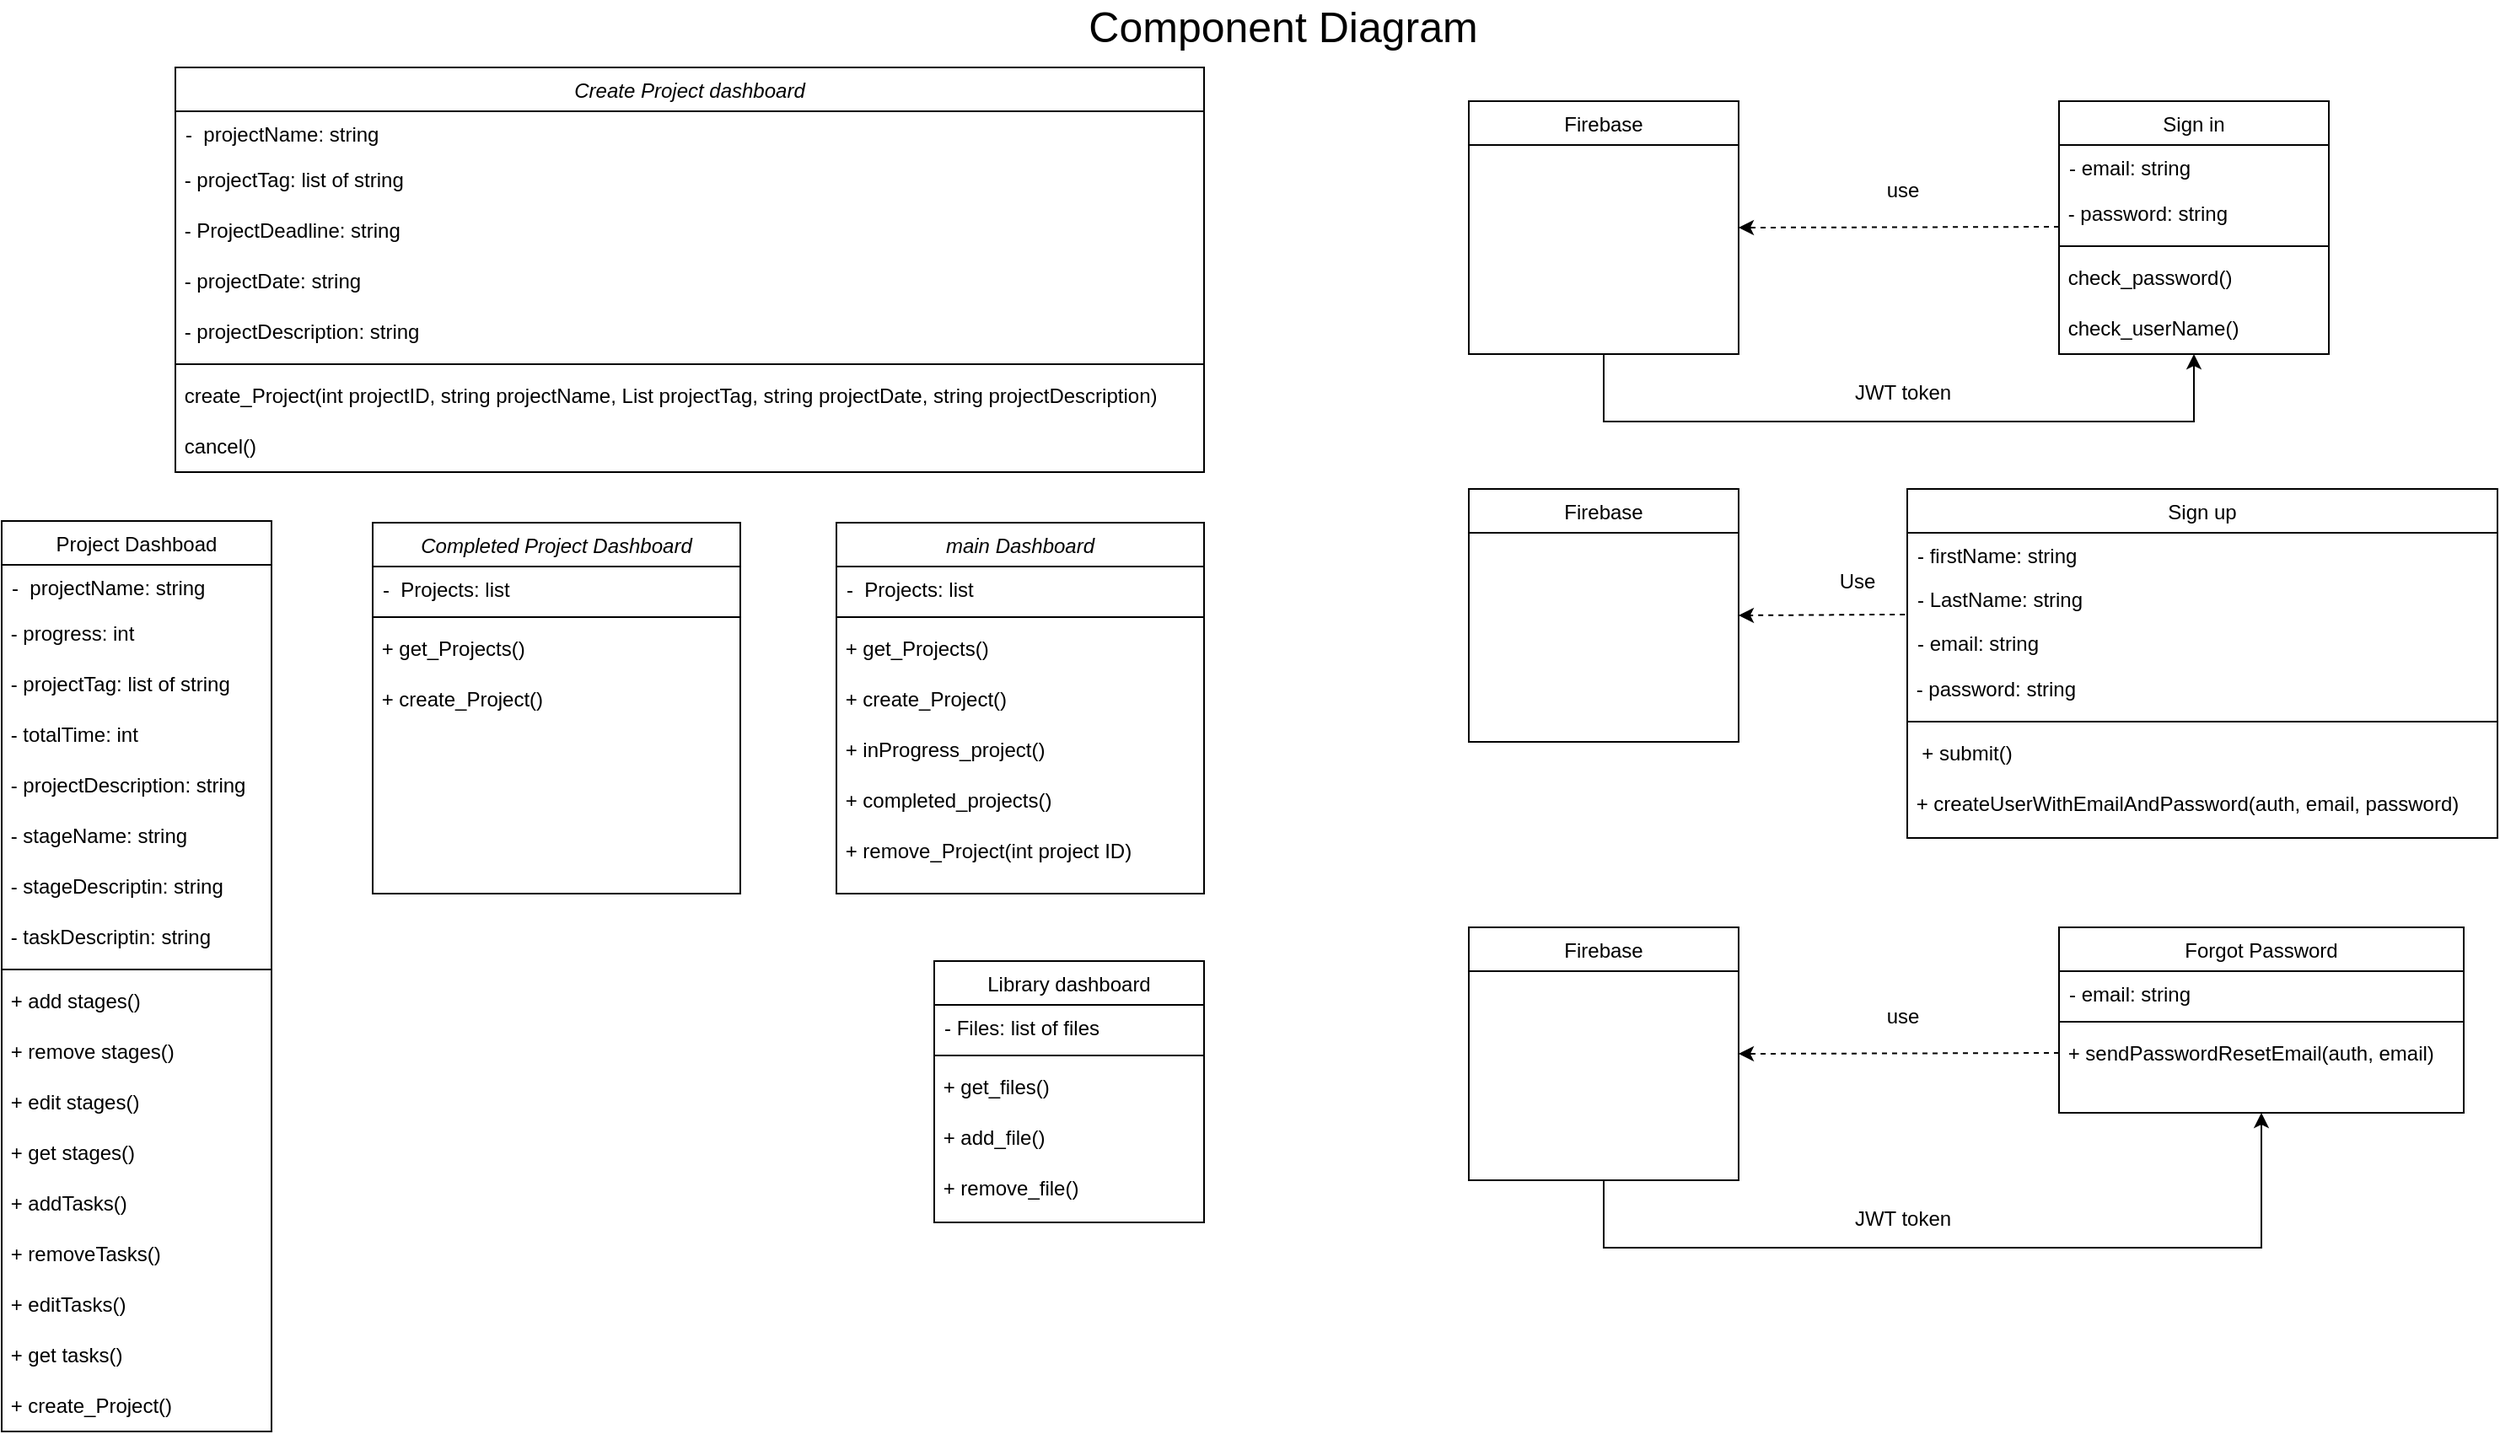 <mxfile version="23.1.5" type="google">
  <diagram id="C5RBs43oDa-KdzZeNtuy" name="Page-1">
    <mxGraphModel grid="1" page="1" gridSize="10" guides="1" tooltips="1" connect="1" arrows="1" fold="1" pageScale="1" pageWidth="827" pageHeight="1169" math="0" shadow="0">
      <root>
        <mxCell id="WIyWlLk6GJQsqaUBKTNV-0" />
        <mxCell id="WIyWlLk6GJQsqaUBKTNV-1" parent="WIyWlLk6GJQsqaUBKTNV-0" />
        <mxCell id="zkfFHV4jXpPFQw0GAbJ--0" value="main Dashboard " style="swimlane;fontStyle=2;align=center;verticalAlign=top;childLayout=stackLayout;horizontal=1;startSize=26;horizontalStack=0;resizeParent=1;resizeLast=0;collapsible=1;marginBottom=0;rounded=0;shadow=0;strokeWidth=1;" vertex="1" parent="WIyWlLk6GJQsqaUBKTNV-1">
          <mxGeometry x="-1045" y="310" width="218" height="220" as="geometry">
            <mxRectangle x="230" y="140" width="160" height="26" as="alternateBounds" />
          </mxGeometry>
        </mxCell>
        <mxCell id="zkfFHV4jXpPFQw0GAbJ--3" value="-  Projects: list" style="text;align=left;verticalAlign=top;spacingLeft=4;spacingRight=4;overflow=hidden;rotatable=0;points=[[0,0.5],[1,0.5]];portConstraint=eastwest;rounded=0;shadow=0;html=0;" vertex="1" parent="zkfFHV4jXpPFQw0GAbJ--0">
          <mxGeometry y="26" width="218" height="26" as="geometry" />
        </mxCell>
        <mxCell id="zkfFHV4jXpPFQw0GAbJ--4" value="" style="line;html=1;strokeWidth=1;align=left;verticalAlign=middle;spacingTop=-1;spacingLeft=3;spacingRight=3;rotatable=0;labelPosition=right;points=[];portConstraint=eastwest;" vertex="1" parent="zkfFHV4jXpPFQw0GAbJ--0">
          <mxGeometry y="52" width="218" height="8" as="geometry" />
        </mxCell>
        <mxCell id="jSiAcVPpjRtL4z8NfgZH-14" value="&amp;nbsp;+ get_Projects()" style="text;html=1;align=left;verticalAlign=middle;whiteSpace=wrap;rounded=0;" vertex="1" parent="zkfFHV4jXpPFQw0GAbJ--0">
          <mxGeometry y="60" width="218" height="30" as="geometry" />
        </mxCell>
        <mxCell id="9e0AxAzKwE3C_x6bAhKF-7" value="&amp;nbsp;+ create_Project()" style="text;html=1;align=left;verticalAlign=middle;resizable=0;points=[];autosize=1;strokeColor=none;fillColor=none;" vertex="1" parent="zkfFHV4jXpPFQw0GAbJ--0">
          <mxGeometry y="90" width="218" height="30" as="geometry" />
        </mxCell>
        <mxCell id="Bea5tj7tOfxYovVr_kef-93" value="&amp;nbsp;+ inProgress_project()" style="text;html=1;align=left;verticalAlign=middle;whiteSpace=wrap;rounded=0;" vertex="1" parent="zkfFHV4jXpPFQw0GAbJ--0">
          <mxGeometry y="120" width="218" height="30" as="geometry" />
        </mxCell>
        <mxCell id="Bea5tj7tOfxYovVr_kef-92" value="&amp;nbsp;+ completed_projects()" style="text;html=1;align=left;verticalAlign=middle;resizable=0;points=[];autosize=1;strokeColor=none;fillColor=none;" vertex="1" parent="zkfFHV4jXpPFQw0GAbJ--0">
          <mxGeometry y="150" width="218" height="30" as="geometry" />
        </mxCell>
        <mxCell id="9e0AxAzKwE3C_x6bAhKF-8" value="&amp;nbsp;+ remove_Project(int project ID)" style="text;html=1;align=left;verticalAlign=middle;resizable=0;points=[];autosize=1;strokeColor=none;fillColor=none;" vertex="1" parent="zkfFHV4jXpPFQw0GAbJ--0">
          <mxGeometry y="180" width="218" height="30" as="geometry" />
        </mxCell>
        <mxCell id="zkfFHV4jXpPFQw0GAbJ--13" value="Library dashboard" style="swimlane;fontStyle=0;align=center;verticalAlign=top;childLayout=stackLayout;horizontal=1;startSize=26;horizontalStack=0;resizeParent=1;resizeLast=0;collapsible=1;marginBottom=0;rounded=0;shadow=0;strokeWidth=1;" vertex="1" parent="WIyWlLk6GJQsqaUBKTNV-1">
          <mxGeometry x="-987" y="570" width="160" height="155" as="geometry">
            <mxRectangle x="340" y="380" width="170" height="26" as="alternateBounds" />
          </mxGeometry>
        </mxCell>
        <mxCell id="zkfFHV4jXpPFQw0GAbJ--14" value="- Files: list of files" style="text;align=left;verticalAlign=top;spacingLeft=4;spacingRight=4;overflow=hidden;rotatable=0;points=[[0,0.5],[1,0.5]];portConstraint=eastwest;" vertex="1" parent="zkfFHV4jXpPFQw0GAbJ--13">
          <mxGeometry y="26" width="160" height="26" as="geometry" />
        </mxCell>
        <mxCell id="zkfFHV4jXpPFQw0GAbJ--15" value="" style="line;html=1;strokeWidth=1;align=left;verticalAlign=middle;spacingTop=-1;spacingLeft=3;spacingRight=3;rotatable=0;labelPosition=right;points=[];portConstraint=eastwest;" vertex="1" parent="zkfFHV4jXpPFQw0GAbJ--13">
          <mxGeometry y="52" width="160" height="8" as="geometry" />
        </mxCell>
        <mxCell id="9e0AxAzKwE3C_x6bAhKF-4" value="&amp;nbsp;+ get_files()" style="text;html=1;align=left;verticalAlign=middle;resizable=0;points=[];autosize=1;strokeColor=none;fillColor=none;" vertex="1" parent="zkfFHV4jXpPFQw0GAbJ--13">
          <mxGeometry y="60" width="160" height="30" as="geometry" />
        </mxCell>
        <mxCell id="9e0AxAzKwE3C_x6bAhKF-5" value="&amp;nbsp;+ add_file()" style="text;html=1;align=left;verticalAlign=middle;resizable=0;points=[];autosize=1;strokeColor=none;fillColor=none;" vertex="1" parent="zkfFHV4jXpPFQw0GAbJ--13">
          <mxGeometry y="90" width="160" height="30" as="geometry" />
        </mxCell>
        <mxCell id="9e0AxAzKwE3C_x6bAhKF-6" value="&amp;nbsp;+ remove_file()" style="text;html=1;align=left;verticalAlign=middle;resizable=0;points=[];autosize=1;strokeColor=none;fillColor=none;" vertex="1" parent="zkfFHV4jXpPFQw0GAbJ--13">
          <mxGeometry y="120" width="160" height="30" as="geometry" />
        </mxCell>
        <mxCell id="zkfFHV4jXpPFQw0GAbJ--17" value="Project Dashboad" style="swimlane;fontStyle=0;align=center;verticalAlign=top;childLayout=stackLayout;horizontal=1;startSize=26;horizontalStack=0;resizeParent=1;resizeLast=0;collapsible=1;marginBottom=0;rounded=0;shadow=0;strokeWidth=1;" vertex="1" parent="WIyWlLk6GJQsqaUBKTNV-1">
          <mxGeometry x="-1540" y="309" width="160" height="540" as="geometry">
            <mxRectangle x="550" y="140" width="160" height="26" as="alternateBounds" />
          </mxGeometry>
        </mxCell>
        <mxCell id="Bea5tj7tOfxYovVr_kef-68" value="-  projectName: string" style="text;align=left;verticalAlign=top;spacingLeft=4;spacingRight=4;overflow=hidden;rotatable=0;points=[[0,0.5],[1,0.5]];portConstraint=eastwest;rounded=0;shadow=0;html=0;" vertex="1" parent="zkfFHV4jXpPFQw0GAbJ--17">
          <mxGeometry y="26" width="160" height="26" as="geometry" />
        </mxCell>
        <mxCell id="Bea5tj7tOfxYovVr_kef-72" value="&lt;div align=&quot;left&quot;&gt;&amp;nbsp;- progress: int&lt;br&gt;&lt;/div&gt;" style="text;html=1;align=left;verticalAlign=middle;whiteSpace=wrap;rounded=0;" vertex="1" parent="zkfFHV4jXpPFQw0GAbJ--17">
          <mxGeometry y="52" width="160" height="30" as="geometry" />
        </mxCell>
        <mxCell id="Bea5tj7tOfxYovVr_kef-69" value="&amp;nbsp;- projectTag: list of string" style="text;html=1;align=left;verticalAlign=middle;whiteSpace=wrap;rounded=0;" vertex="1" parent="zkfFHV4jXpPFQw0GAbJ--17">
          <mxGeometry y="82" width="160" height="30" as="geometry" />
        </mxCell>
        <mxCell id="Bea5tj7tOfxYovVr_kef-70" value="&lt;div align=&quot;left&quot;&gt;&amp;nbsp;- totalTime: int&lt;br&gt;&lt;/div&gt;" style="text;html=1;align=left;verticalAlign=middle;whiteSpace=wrap;rounded=0;" vertex="1" parent="zkfFHV4jXpPFQw0GAbJ--17">
          <mxGeometry y="112" width="160" height="30" as="geometry" />
        </mxCell>
        <mxCell id="Bea5tj7tOfxYovVr_kef-71" value="&lt;div&gt;&amp;nbsp;- projectDescription: string&lt;/div&gt;" style="text;html=1;align=left;verticalAlign=middle;whiteSpace=wrap;rounded=0;" vertex="1" parent="zkfFHV4jXpPFQw0GAbJ--17">
          <mxGeometry y="142" width="160" height="30" as="geometry" />
        </mxCell>
        <mxCell id="22wnnSuayJuD72fRcdp5-4" value="&lt;div align=&quot;left&quot;&gt;&amp;nbsp;- stageName: string&lt;/div&gt;" style="text;html=1;align=left;verticalAlign=middle;whiteSpace=wrap;rounded=0;" vertex="1" parent="zkfFHV4jXpPFQw0GAbJ--17">
          <mxGeometry y="172" width="160" height="30" as="geometry" />
        </mxCell>
        <mxCell id="22wnnSuayJuD72fRcdp5-5" value="&lt;div align=&quot;left&quot;&gt;&amp;nbsp;- stageDescriptin: string&lt;/div&gt;" style="text;html=1;align=left;verticalAlign=middle;whiteSpace=wrap;rounded=0;" vertex="1" parent="zkfFHV4jXpPFQw0GAbJ--17">
          <mxGeometry y="202" width="160" height="30" as="geometry" />
        </mxCell>
        <mxCell id="22wnnSuayJuD72fRcdp5-6" value="&lt;div align=&quot;left&quot;&gt;&amp;nbsp;- taskDescriptin: string&lt;/div&gt;" style="text;html=1;align=left;verticalAlign=middle;whiteSpace=wrap;rounded=0;" vertex="1" parent="zkfFHV4jXpPFQw0GAbJ--17">
          <mxGeometry y="232" width="160" height="30" as="geometry" />
        </mxCell>
        <mxCell id="zkfFHV4jXpPFQw0GAbJ--23" value="" style="line;html=1;strokeWidth=1;align=left;verticalAlign=middle;spacingTop=-1;spacingLeft=3;spacingRight=3;rotatable=0;labelPosition=right;points=[];portConstraint=eastwest;" vertex="1" parent="zkfFHV4jXpPFQw0GAbJ--17">
          <mxGeometry y="262" width="160" height="8" as="geometry" />
        </mxCell>
        <mxCell id="Bea5tj7tOfxYovVr_kef-80" value="&amp;nbsp;+ add stages()" style="text;html=1;align=left;verticalAlign=middle;resizable=0;points=[];autosize=1;strokeColor=none;fillColor=none;" vertex="1" parent="zkfFHV4jXpPFQw0GAbJ--17">
          <mxGeometry y="270" width="160" height="30" as="geometry" />
        </mxCell>
        <mxCell id="Bea5tj7tOfxYovVr_kef-81" value="&amp;nbsp;+ remove stages()" style="text;html=1;align=left;verticalAlign=middle;resizable=0;points=[];autosize=1;strokeColor=none;fillColor=none;" vertex="1" parent="zkfFHV4jXpPFQw0GAbJ--17">
          <mxGeometry y="300" width="160" height="30" as="geometry" />
        </mxCell>
        <mxCell id="Bea5tj7tOfxYovVr_kef-82" value="&amp;nbsp;+ edit stages()" style="text;html=1;align=left;verticalAlign=middle;resizable=0;points=[];autosize=1;strokeColor=none;fillColor=none;" vertex="1" parent="zkfFHV4jXpPFQw0GAbJ--17">
          <mxGeometry y="330" width="160" height="30" as="geometry" />
        </mxCell>
        <mxCell id="22wnnSuayJuD72fRcdp5-8" value="&amp;nbsp;+ get stages()" style="text;html=1;align=left;verticalAlign=middle;resizable=0;points=[];autosize=1;strokeColor=none;fillColor=none;" vertex="1" parent="zkfFHV4jXpPFQw0GAbJ--17">
          <mxGeometry y="360" width="160" height="30" as="geometry" />
        </mxCell>
        <mxCell id="Bea5tj7tOfxYovVr_kef-83" value="&amp;nbsp;+ addTasks()" style="text;html=1;align=left;verticalAlign=middle;resizable=0;points=[];autosize=1;strokeColor=none;fillColor=none;" vertex="1" parent="zkfFHV4jXpPFQw0GAbJ--17">
          <mxGeometry y="390" width="160" height="30" as="geometry" />
        </mxCell>
        <mxCell id="Bea5tj7tOfxYovVr_kef-84" value="&lt;div align=&quot;left&quot;&gt;&amp;nbsp;+ removeTasks()&lt;/div&gt;" style="text;html=1;align=left;verticalAlign=middle;resizable=0;points=[];autosize=1;strokeColor=none;fillColor=none;" vertex="1" parent="zkfFHV4jXpPFQw0GAbJ--17">
          <mxGeometry y="420" width="160" height="30" as="geometry" />
        </mxCell>
        <mxCell id="Bea5tj7tOfxYovVr_kef-85" value="&lt;div align=&quot;left&quot;&gt;&amp;nbsp;+ editTasks()&lt;/div&gt;" style="text;html=1;align=left;verticalAlign=middle;resizable=0;points=[];autosize=1;strokeColor=none;fillColor=none;" vertex="1" parent="zkfFHV4jXpPFQw0GAbJ--17">
          <mxGeometry y="450" width="160" height="30" as="geometry" />
        </mxCell>
        <mxCell id="22wnnSuayJuD72fRcdp5-9" value="&amp;nbsp;+ get tasks()" style="text;html=1;align=left;verticalAlign=middle;resizable=0;points=[];autosize=1;strokeColor=none;fillColor=none;" vertex="1" parent="zkfFHV4jXpPFQw0GAbJ--17">
          <mxGeometry y="480" width="160" height="30" as="geometry" />
        </mxCell>
        <mxCell id="22wnnSuayJuD72fRcdp5-3" value="&amp;nbsp;+ create_Project()" style="text;html=1;align=left;verticalAlign=middle;resizable=0;points=[];autosize=1;strokeColor=none;fillColor=none;" vertex="1" parent="zkfFHV4jXpPFQw0GAbJ--17">
          <mxGeometry y="510" width="160" height="30" as="geometry" />
        </mxCell>
        <mxCell id="Bea5tj7tOfxYovVr_kef-6" value="Sign in" style="swimlane;fontStyle=0;align=center;verticalAlign=top;childLayout=stackLayout;horizontal=1;startSize=26;horizontalStack=0;resizeParent=1;resizeLast=0;collapsible=1;marginBottom=0;rounded=0;shadow=0;strokeWidth=1;" vertex="1" parent="WIyWlLk6GJQsqaUBKTNV-1">
          <mxGeometry x="-320" y="60" width="160" height="150" as="geometry">
            <mxRectangle x="340" y="380" width="170" height="26" as="alternateBounds" />
          </mxGeometry>
        </mxCell>
        <mxCell id="Bea5tj7tOfxYovVr_kef-7" value="- email: string" style="text;align=left;verticalAlign=top;spacingLeft=4;spacingRight=4;overflow=hidden;rotatable=0;points=[[0,0.5],[1,0.5]];portConstraint=eastwest;" vertex="1" parent="Bea5tj7tOfxYovVr_kef-6">
          <mxGeometry y="26" width="160" height="26" as="geometry" />
        </mxCell>
        <mxCell id="Bea5tj7tOfxYovVr_kef-13" value="&lt;div align=&quot;left&quot;&gt;&amp;nbsp;- password: string&lt;br&gt;&lt;/div&gt;" style="text;html=1;align=left;verticalAlign=middle;whiteSpace=wrap;rounded=0;" vertex="1" parent="Bea5tj7tOfxYovVr_kef-6">
          <mxGeometry y="52" width="160" height="30" as="geometry" />
        </mxCell>
        <mxCell id="Bea5tj7tOfxYovVr_kef-8" value="" style="line;html=1;strokeWidth=1;align=left;verticalAlign=middle;spacingTop=-1;spacingLeft=3;spacingRight=3;rotatable=0;labelPosition=right;points=[];portConstraint=eastwest;" vertex="1" parent="Bea5tj7tOfxYovVr_kef-6">
          <mxGeometry y="82" width="160" height="8" as="geometry" />
        </mxCell>
        <mxCell id="Bea5tj7tOfxYovVr_kef-9" value="&amp;nbsp;check_password()" style="text;html=1;align=left;verticalAlign=middle;resizable=0;points=[];autosize=1;strokeColor=none;fillColor=none;" vertex="1" parent="Bea5tj7tOfxYovVr_kef-6">
          <mxGeometry y="90" width="160" height="30" as="geometry" />
        </mxCell>
        <mxCell id="Bea5tj7tOfxYovVr_kef-10" value="&amp;nbsp;check_userName()" style="text;html=1;align=left;verticalAlign=middle;resizable=0;points=[];autosize=1;strokeColor=none;fillColor=none;" vertex="1" parent="Bea5tj7tOfxYovVr_kef-6">
          <mxGeometry y="120" width="160" height="30" as="geometry" />
        </mxCell>
        <mxCell id="Bea5tj7tOfxYovVr_kef-34" style="edgeStyle=orthogonalEdgeStyle;rounded=0;orthogonalLoop=1;jettySize=auto;html=1;exitX=0.5;exitY=1;exitDx=0;exitDy=0;entryX=0.5;entryY=1;entryDx=0;entryDy=0;entryPerimeter=0;" edge="1" parent="WIyWlLk6GJQsqaUBKTNV-1" source="Bea5tj7tOfxYovVr_kef-14" target="Bea5tj7tOfxYovVr_kef-10">
          <mxGeometry relative="1" as="geometry">
            <mxPoint x="-240" y="270" as="targetPoint" />
            <Array as="points">
              <mxPoint x="-590" y="250" />
              <mxPoint x="-240" y="250" />
            </Array>
          </mxGeometry>
        </mxCell>
        <mxCell id="Bea5tj7tOfxYovVr_kef-14" value="Firebase" style="swimlane;fontStyle=0;align=center;verticalAlign=top;childLayout=stackLayout;horizontal=1;startSize=26;horizontalStack=0;resizeParent=1;resizeLast=0;collapsible=1;marginBottom=0;rounded=0;shadow=0;strokeWidth=1;" vertex="1" parent="WIyWlLk6GJQsqaUBKTNV-1">
          <mxGeometry x="-670" y="60" width="160" height="150" as="geometry">
            <mxRectangle x="340" y="380" width="170" height="26" as="alternateBounds" />
          </mxGeometry>
        </mxCell>
        <mxCell id="Bea5tj7tOfxYovVr_kef-20" value="" style="endArrow=classic;html=1;rounded=0;entryX=1;entryY=0.5;entryDx=0;entryDy=0;exitX=0;exitY=0.75;exitDx=0;exitDy=0;dashed=1;" edge="1" parent="WIyWlLk6GJQsqaUBKTNV-1" source="Bea5tj7tOfxYovVr_kef-13" target="Bea5tj7tOfxYovVr_kef-14">
          <mxGeometry width="50" height="50" relative="1" as="geometry">
            <mxPoint x="-250" y="270" as="sourcePoint" />
            <mxPoint x="-200" y="220" as="targetPoint" />
          </mxGeometry>
        </mxCell>
        <mxCell id="Bea5tj7tOfxYovVr_kef-21" value="use" style="text;html=1;align=center;verticalAlign=middle;resizable=0;points=[];autosize=1;strokeColor=none;fillColor=none;" vertex="1" parent="WIyWlLk6GJQsqaUBKTNV-1">
          <mxGeometry x="-433.5" y="98" width="40" height="30" as="geometry" />
        </mxCell>
        <mxCell id="Bea5tj7tOfxYovVr_kef-22" value="Sign up" style="swimlane;fontStyle=0;align=center;verticalAlign=top;childLayout=stackLayout;horizontal=1;startSize=26;horizontalStack=0;resizeParent=1;resizeLast=0;collapsible=1;marginBottom=0;rounded=0;shadow=0;strokeWidth=1;" vertex="1" parent="WIyWlLk6GJQsqaUBKTNV-1">
          <mxGeometry x="-410" y="290" width="350" height="207" as="geometry">
            <mxRectangle x="340" y="380" width="170" height="26" as="alternateBounds" />
          </mxGeometry>
        </mxCell>
        <mxCell id="Bea5tj7tOfxYovVr_kef-31" value="- firstName: string" style="text;align=left;verticalAlign=top;spacingLeft=4;spacingRight=4;overflow=hidden;rotatable=0;points=[[0,0.5],[1,0.5]];portConstraint=eastwest;" vertex="1" parent="Bea5tj7tOfxYovVr_kef-22">
          <mxGeometry y="26" width="350" height="26" as="geometry" />
        </mxCell>
        <mxCell id="Bea5tj7tOfxYovVr_kef-32" value="- LastName: string" style="text;align=left;verticalAlign=top;spacingLeft=4;spacingRight=4;overflow=hidden;rotatable=0;points=[[0,0.5],[1,0.5]];portConstraint=eastwest;" vertex="1" parent="Bea5tj7tOfxYovVr_kef-22">
          <mxGeometry y="52" width="350" height="26" as="geometry" />
        </mxCell>
        <mxCell id="Bea5tj7tOfxYovVr_kef-23" value="- email: string" style="text;align=left;verticalAlign=top;spacingLeft=4;spacingRight=4;overflow=hidden;rotatable=0;points=[[0,0.5],[1,0.5]];portConstraint=eastwest;" vertex="1" parent="Bea5tj7tOfxYovVr_kef-22">
          <mxGeometry y="78" width="350" height="26" as="geometry" />
        </mxCell>
        <mxCell id="Bea5tj7tOfxYovVr_kef-24" value="&lt;div align=&quot;left&quot;&gt;&amp;nbsp;- password: string&lt;br&gt;&lt;/div&gt;" style="text;html=1;align=left;verticalAlign=middle;whiteSpace=wrap;rounded=0;" vertex="1" parent="Bea5tj7tOfxYovVr_kef-22">
          <mxGeometry y="104" width="350" height="30" as="geometry" />
        </mxCell>
        <mxCell id="Bea5tj7tOfxYovVr_kef-25" value="" style="line;html=1;strokeWidth=1;align=left;verticalAlign=middle;spacingTop=-1;spacingLeft=3;spacingRight=3;rotatable=0;labelPosition=right;points=[];portConstraint=eastwest;" vertex="1" parent="Bea5tj7tOfxYovVr_kef-22">
          <mxGeometry y="134" width="350" height="8" as="geometry" />
        </mxCell>
        <mxCell id="Bea5tj7tOfxYovVr_kef-26" value="&amp;nbsp; + submit()" style="text;html=1;align=left;verticalAlign=middle;resizable=0;points=[];autosize=1;strokeColor=none;fillColor=none;" vertex="1" parent="Bea5tj7tOfxYovVr_kef-22">
          <mxGeometry y="142" width="350" height="30" as="geometry" />
        </mxCell>
        <mxCell id="Bea5tj7tOfxYovVr_kef-36" value="&amp;nbsp;+ createUserWithEmailAndPassword(auth, email, password)" style="text;html=1;align=left;verticalAlign=middle;resizable=0;points=[];autosize=1;strokeColor=none;fillColor=none;" vertex="1" parent="Bea5tj7tOfxYovVr_kef-22">
          <mxGeometry y="172" width="350" height="30" as="geometry" />
        </mxCell>
        <mxCell id="Bea5tj7tOfxYovVr_kef-28" value="Firebase" style="swimlane;fontStyle=0;align=center;verticalAlign=top;childLayout=stackLayout;horizontal=1;startSize=26;horizontalStack=0;resizeParent=1;resizeLast=0;collapsible=1;marginBottom=0;rounded=0;shadow=0;strokeWidth=1;" vertex="1" parent="WIyWlLk6GJQsqaUBKTNV-1">
          <mxGeometry x="-670" y="290" width="160" height="150" as="geometry">
            <mxRectangle x="340" y="380" width="170" height="26" as="alternateBounds" />
          </mxGeometry>
        </mxCell>
        <mxCell id="Bea5tj7tOfxYovVr_kef-29" value="" style="endArrow=classic;html=1;rounded=0;entryX=1;entryY=0.5;entryDx=0;entryDy=0;exitX=-0.004;exitY=0.863;exitDx=0;exitDy=0;dashed=1;exitPerimeter=0;" edge="1" parent="WIyWlLk6GJQsqaUBKTNV-1" source="Bea5tj7tOfxYovVr_kef-32" target="Bea5tj7tOfxYovVr_kef-28">
          <mxGeometry width="50" height="50" relative="1" as="geometry">
            <mxPoint x="-250" y="500" as="sourcePoint" />
            <mxPoint x="-200" y="450" as="targetPoint" />
          </mxGeometry>
        </mxCell>
        <mxCell id="Bea5tj7tOfxYovVr_kef-30" value="Use" style="text;html=1;align=center;verticalAlign=middle;resizable=0;points=[];autosize=1;strokeColor=none;fillColor=none;" vertex="1" parent="WIyWlLk6GJQsqaUBKTNV-1">
          <mxGeometry x="-460" y="330" width="40" height="30" as="geometry" />
        </mxCell>
        <mxCell id="Bea5tj7tOfxYovVr_kef-35" value="JWT token" style="text;html=1;align=center;verticalAlign=middle;resizable=0;points=[];autosize=1;strokeColor=none;fillColor=none;" vertex="1" parent="WIyWlLk6GJQsqaUBKTNV-1">
          <mxGeometry x="-453" y="218" width="80" height="30" as="geometry" />
        </mxCell>
        <mxCell id="Bea5tj7tOfxYovVr_kef-37" value="Forgot Password" style="swimlane;fontStyle=0;align=center;verticalAlign=top;childLayout=stackLayout;horizontal=1;startSize=26;horizontalStack=0;resizeParent=1;resizeLast=0;collapsible=1;marginBottom=0;rounded=0;shadow=0;strokeWidth=1;" vertex="1" parent="WIyWlLk6GJQsqaUBKTNV-1">
          <mxGeometry x="-320" y="550" width="240" height="110" as="geometry">
            <mxRectangle x="340" y="380" width="170" height="26" as="alternateBounds" />
          </mxGeometry>
        </mxCell>
        <mxCell id="Bea5tj7tOfxYovVr_kef-38" value="- email: string" style="text;align=left;verticalAlign=top;spacingLeft=4;spacingRight=4;overflow=hidden;rotatable=0;points=[[0,0.5],[1,0.5]];portConstraint=eastwest;" vertex="1" parent="Bea5tj7tOfxYovVr_kef-37">
          <mxGeometry y="26" width="240" height="26" as="geometry" />
        </mxCell>
        <mxCell id="Bea5tj7tOfxYovVr_kef-40" value="" style="line;html=1;strokeWidth=1;align=left;verticalAlign=middle;spacingTop=-1;spacingLeft=3;spacingRight=3;rotatable=0;labelPosition=right;points=[];portConstraint=eastwest;" vertex="1" parent="Bea5tj7tOfxYovVr_kef-37">
          <mxGeometry y="52" width="240" height="8" as="geometry" />
        </mxCell>
        <mxCell id="Bea5tj7tOfxYovVr_kef-41" value="&amp;nbsp;+ sendPasswordResetEmail(auth, email)" style="text;html=1;align=left;verticalAlign=middle;resizable=0;points=[];autosize=1;strokeColor=none;fillColor=none;" vertex="1" parent="Bea5tj7tOfxYovVr_kef-37">
          <mxGeometry y="60" width="240" height="30" as="geometry" />
        </mxCell>
        <mxCell id="Bea5tj7tOfxYovVr_kef-43" style="edgeStyle=orthogonalEdgeStyle;rounded=0;orthogonalLoop=1;jettySize=auto;html=1;exitX=0.5;exitY=1;exitDx=0;exitDy=0;entryX=0.5;entryY=1;entryDx=0;entryDy=0;" edge="1" parent="WIyWlLk6GJQsqaUBKTNV-1" source="Bea5tj7tOfxYovVr_kef-44" target="Bea5tj7tOfxYovVr_kef-37">
          <mxGeometry relative="1" as="geometry">
            <mxPoint x="-240" y="710" as="targetPoint" />
            <Array as="points">
              <mxPoint x="-590" y="740" />
              <mxPoint x="-200" y="740" />
            </Array>
          </mxGeometry>
        </mxCell>
        <mxCell id="Bea5tj7tOfxYovVr_kef-44" value="Firebase" style="swimlane;fontStyle=0;align=center;verticalAlign=top;childLayout=stackLayout;horizontal=1;startSize=26;horizontalStack=0;resizeParent=1;resizeLast=0;collapsible=1;marginBottom=0;rounded=0;shadow=0;strokeWidth=1;" vertex="1" parent="WIyWlLk6GJQsqaUBKTNV-1">
          <mxGeometry x="-670" y="550" width="160" height="150" as="geometry">
            <mxRectangle x="340" y="380" width="170" height="26" as="alternateBounds" />
          </mxGeometry>
        </mxCell>
        <mxCell id="Bea5tj7tOfxYovVr_kef-46" value="" style="endArrow=classic;html=1;rounded=0;entryX=1;entryY=0.5;entryDx=0;entryDy=0;exitX=0;exitY=0.75;exitDx=0;exitDy=0;dashed=1;" edge="1" parent="WIyWlLk6GJQsqaUBKTNV-1" target="Bea5tj7tOfxYovVr_kef-44">
          <mxGeometry width="50" height="50" relative="1" as="geometry">
            <mxPoint x="-320.0" y="624.5" as="sourcePoint" />
            <mxPoint x="-200" y="710" as="targetPoint" />
          </mxGeometry>
        </mxCell>
        <mxCell id="Bea5tj7tOfxYovVr_kef-47" value="use" style="text;html=1;align=center;verticalAlign=middle;resizable=0;points=[];autosize=1;strokeColor=none;fillColor=none;" vertex="1" parent="WIyWlLk6GJQsqaUBKTNV-1">
          <mxGeometry x="-433.5" y="588" width="40" height="30" as="geometry" />
        </mxCell>
        <mxCell id="Bea5tj7tOfxYovVr_kef-48" value="JWT token" style="text;html=1;align=center;verticalAlign=middle;resizable=0;points=[];autosize=1;strokeColor=none;fillColor=none;" vertex="1" parent="WIyWlLk6GJQsqaUBKTNV-1">
          <mxGeometry x="-453" y="708" width="80" height="30" as="geometry" />
        </mxCell>
        <mxCell id="Bea5tj7tOfxYovVr_kef-50" value="Create Project dashboard" style="swimlane;fontStyle=2;align=center;verticalAlign=top;childLayout=stackLayout;horizontal=1;startSize=26;horizontalStack=0;resizeParent=1;resizeLast=0;collapsible=1;marginBottom=0;rounded=0;shadow=0;strokeWidth=1;" vertex="1" parent="WIyWlLk6GJQsqaUBKTNV-1">
          <mxGeometry x="-1437" y="40" width="610" height="240" as="geometry">
            <mxRectangle x="230" y="140" width="160" height="26" as="alternateBounds" />
          </mxGeometry>
        </mxCell>
        <mxCell id="Bea5tj7tOfxYovVr_kef-51" value="-  projectName: string" style="text;align=left;verticalAlign=top;spacingLeft=4;spacingRight=4;overflow=hidden;rotatable=0;points=[[0,0.5],[1,0.5]];portConstraint=eastwest;rounded=0;shadow=0;html=0;" vertex="1" parent="Bea5tj7tOfxYovVr_kef-50">
          <mxGeometry y="26" width="610" height="26" as="geometry" />
        </mxCell>
        <mxCell id="Bea5tj7tOfxYovVr_kef-57" value="&amp;nbsp;- projectTag: list of string" style="text;html=1;align=left;verticalAlign=middle;whiteSpace=wrap;rounded=0;" vertex="1" parent="Bea5tj7tOfxYovVr_kef-50">
          <mxGeometry y="52" width="610" height="30" as="geometry" />
        </mxCell>
        <mxCell id="Bea5tj7tOfxYovVr_kef-58" value="&lt;div align=&quot;left&quot;&gt;&amp;nbsp;- ProjectDeadline: string&lt;br&gt;&lt;/div&gt;" style="text;html=1;align=left;verticalAlign=middle;whiteSpace=wrap;rounded=0;" vertex="1" parent="Bea5tj7tOfxYovVr_kef-50">
          <mxGeometry y="82" width="610" height="30" as="geometry" />
        </mxCell>
        <mxCell id="Bea5tj7tOfxYovVr_kef-56" value="&lt;div&gt;&amp;nbsp;- projectDate: string&lt;/div&gt;" style="text;html=1;align=left;verticalAlign=middle;whiteSpace=wrap;rounded=0;" vertex="1" parent="Bea5tj7tOfxYovVr_kef-50">
          <mxGeometry y="112" width="610" height="30" as="geometry" />
        </mxCell>
        <mxCell id="Bea5tj7tOfxYovVr_kef-60" value="&lt;div align=&quot;left&quot;&gt;&amp;nbsp;- projectDescription: string&lt;br&gt;&lt;/div&gt;" style="text;html=1;align=left;verticalAlign=middle;whiteSpace=wrap;rounded=0;" vertex="1" parent="Bea5tj7tOfxYovVr_kef-50">
          <mxGeometry y="142" width="610" height="30" as="geometry" />
        </mxCell>
        <mxCell id="Bea5tj7tOfxYovVr_kef-52" value="" style="line;html=1;strokeWidth=1;align=left;verticalAlign=middle;spacingTop=-1;spacingLeft=3;spacingRight=3;rotatable=0;labelPosition=right;points=[];portConstraint=eastwest;" vertex="1" parent="Bea5tj7tOfxYovVr_kef-50">
          <mxGeometry y="172" width="610" height="8" as="geometry" />
        </mxCell>
        <mxCell id="Bea5tj7tOfxYovVr_kef-55" value="&lt;div align=&quot;left&quot;&gt;&amp;nbsp;create_Project(int projectID, string projectName, List projectTag, string projectDate, string projectDescription)&lt;/div&gt;" style="text;html=1;align=left;verticalAlign=middle;resizable=0;points=[];autosize=1;strokeColor=none;fillColor=none;" vertex="1" parent="Bea5tj7tOfxYovVr_kef-50">
          <mxGeometry y="180" width="610" height="30" as="geometry" />
        </mxCell>
        <mxCell id="Bea5tj7tOfxYovVr_kef-64" value="&amp;nbsp;cancel()" style="text;html=1;align=left;verticalAlign=middle;resizable=0;points=[];autosize=1;strokeColor=none;fillColor=none;" vertex="1" parent="Bea5tj7tOfxYovVr_kef-50">
          <mxGeometry y="210" width="610" height="30" as="geometry" />
        </mxCell>
        <mxCell id="Bea5tj7tOfxYovVr_kef-86" value="Completed Project Dashboard" style="swimlane;fontStyle=2;align=center;verticalAlign=top;childLayout=stackLayout;horizontal=1;startSize=26;horizontalStack=0;resizeParent=1;resizeLast=0;collapsible=1;marginBottom=0;rounded=0;shadow=0;strokeWidth=1;" vertex="1" parent="WIyWlLk6GJQsqaUBKTNV-1">
          <mxGeometry x="-1320" y="310" width="218" height="220" as="geometry">
            <mxRectangle x="230" y="140" width="160" height="26" as="alternateBounds" />
          </mxGeometry>
        </mxCell>
        <mxCell id="Bea5tj7tOfxYovVr_kef-87" value="-  Projects: list" style="text;align=left;verticalAlign=top;spacingLeft=4;spacingRight=4;overflow=hidden;rotatable=0;points=[[0,0.5],[1,0.5]];portConstraint=eastwest;rounded=0;shadow=0;html=0;" vertex="1" parent="Bea5tj7tOfxYovVr_kef-86">
          <mxGeometry y="26" width="218" height="26" as="geometry" />
        </mxCell>
        <mxCell id="Bea5tj7tOfxYovVr_kef-88" value="" style="line;html=1;strokeWidth=1;align=left;verticalAlign=middle;spacingTop=-1;spacingLeft=3;spacingRight=3;rotatable=0;labelPosition=right;points=[];portConstraint=eastwest;" vertex="1" parent="Bea5tj7tOfxYovVr_kef-86">
          <mxGeometry y="52" width="218" height="8" as="geometry" />
        </mxCell>
        <mxCell id="Bea5tj7tOfxYovVr_kef-89" value="&amp;nbsp;+ get_Projects()" style="text;html=1;align=left;verticalAlign=middle;whiteSpace=wrap;rounded=0;" vertex="1" parent="Bea5tj7tOfxYovVr_kef-86">
          <mxGeometry y="60" width="218" height="30" as="geometry" />
        </mxCell>
        <mxCell id="Bea5tj7tOfxYovVr_kef-90" value="&amp;nbsp;+ create_Project()" style="text;html=1;align=left;verticalAlign=middle;resizable=0;points=[];autosize=1;strokeColor=none;fillColor=none;" vertex="1" parent="Bea5tj7tOfxYovVr_kef-86">
          <mxGeometry y="90" width="218" height="30" as="geometry" />
        </mxCell>
        <mxCell id="22wnnSuayJuD72fRcdp5-0" value="&lt;font style=&quot;font-size: 25px;&quot;&gt;Component Diagram&lt;br&gt;&lt;/font&gt;" style="text;html=1;align=center;verticalAlign=middle;whiteSpace=wrap;rounded=0;" vertex="1" parent="WIyWlLk6GJQsqaUBKTNV-1">
          <mxGeometry x="-920" width="280" height="30" as="geometry" />
        </mxCell>
      </root>
    </mxGraphModel>
  </diagram>
</mxfile>
